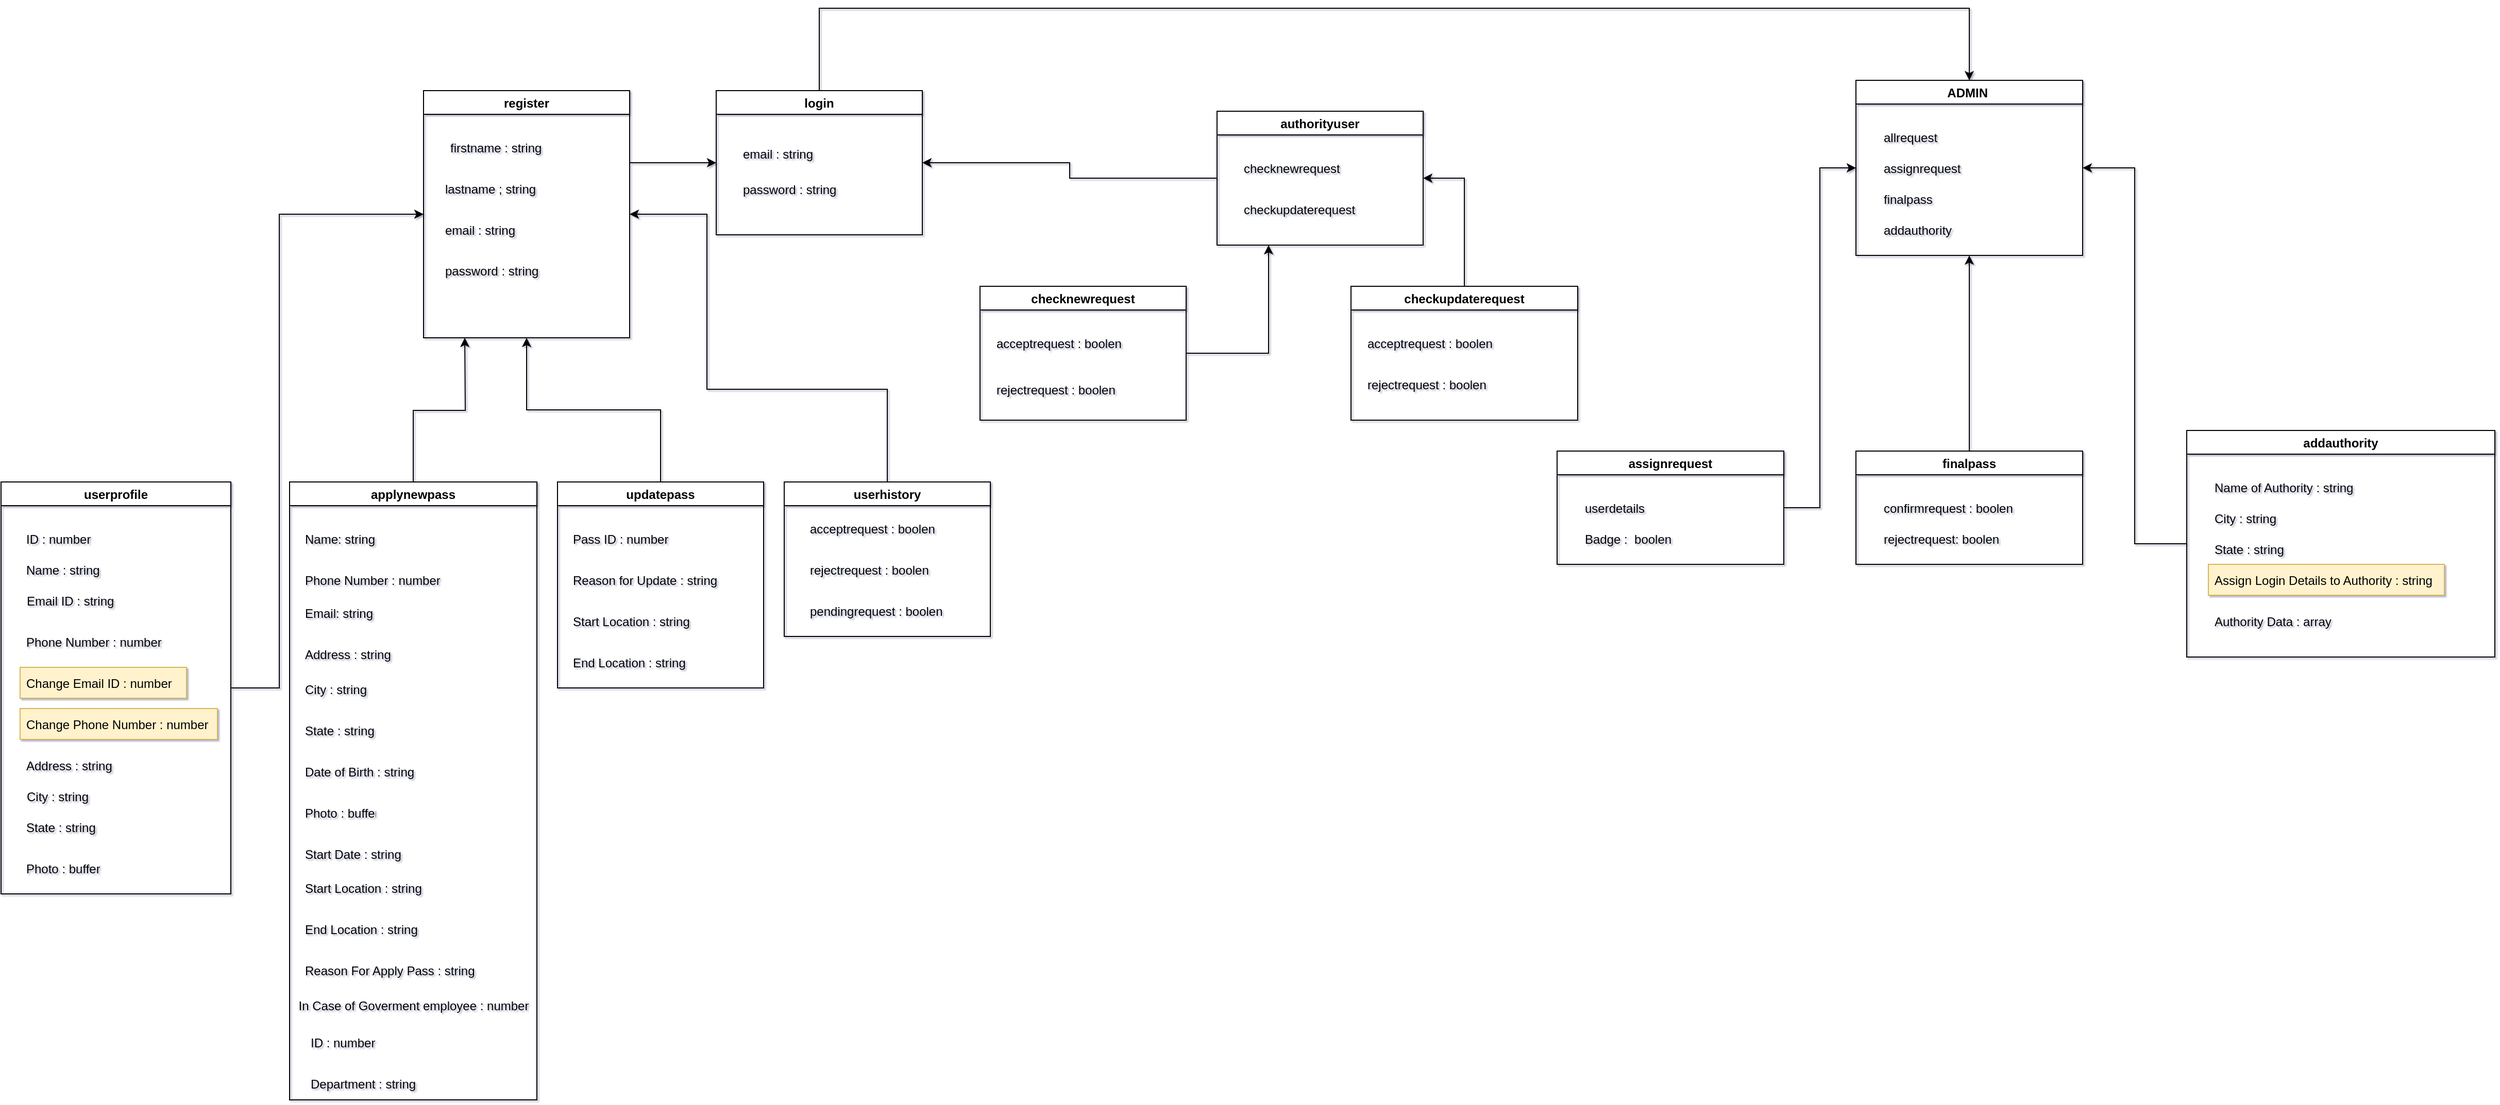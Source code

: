 <mxfile version="16.5.1" type="device"><diagram id="8TVIFOBxvgKqiyBOybbR" name="Page-1"><mxGraphModel dx="4280" dy="1100" grid="1" gridSize="10" guides="1" tooltips="1" connect="1" arrows="1" fold="1" page="1" pageScale="1" pageWidth="850" pageHeight="1100" math="0" shadow="1"><root><mxCell id="0"/><mxCell id="1" parent="0"/><mxCell id="VHQ2Jv8DHhbn4Jv6ehjh-25" style="edgeStyle=orthogonalEdgeStyle;rounded=0;orthogonalLoop=1;jettySize=auto;html=1;entryX=1;entryY=0.5;entryDx=0;entryDy=0;" edge="1" parent="1" source="UsphuIVzsIokBbbqyyTt-1" target="UsphuIVzsIokBbbqyyTt-47"><mxGeometry relative="1" as="geometry"/></mxCell><mxCell id="UsphuIVzsIokBbbqyyTt-1" value="authorityuser" style="swimlane;" parent="1" vertex="1"><mxGeometry x="-540" y="190" width="200" height="130" as="geometry"/></mxCell><mxCell id="UsphuIVzsIokBbbqyyTt-2" value="checknewrequest" style="text;strokeColor=none;fillColor=none;align=left;verticalAlign=middle;spacingLeft=4;spacingRight=4;overflow=hidden;points=[[0,0.5],[1,0.5]];portConstraint=eastwest;rotatable=0;" parent="UsphuIVzsIokBbbqyyTt-1" vertex="1"><mxGeometry x="20" y="40" width="150" height="30" as="geometry"/></mxCell><mxCell id="UsphuIVzsIokBbbqyyTt-3" value="checkupdaterequest" style="text;strokeColor=none;fillColor=none;align=left;verticalAlign=middle;spacingLeft=4;spacingRight=4;overflow=hidden;points=[[0,0.5],[1,0.5]];portConstraint=eastwest;rotatable=0;" parent="UsphuIVzsIokBbbqyyTt-1" vertex="1"><mxGeometry x="20" y="80" width="160" height="30" as="geometry"/></mxCell><mxCell id="VHQ2Jv8DHhbn4Jv6ehjh-24" style="edgeStyle=orthogonalEdgeStyle;rounded=0;orthogonalLoop=1;jettySize=auto;html=1;entryX=0.25;entryY=1;entryDx=0;entryDy=0;" edge="1" parent="1" source="UsphuIVzsIokBbbqyyTt-5" target="UsphuIVzsIokBbbqyyTt-1"><mxGeometry relative="1" as="geometry"/></mxCell><mxCell id="UsphuIVzsIokBbbqyyTt-5" value="checknewrequest" style="swimlane;startSize=23;" parent="1" vertex="1"><mxGeometry x="-770" y="360" width="200" height="130" as="geometry"/></mxCell><mxCell id="UsphuIVzsIokBbbqyyTt-6" value="acceptrequest : boolen" style="text;strokeColor=none;fillColor=none;align=left;verticalAlign=middle;spacingLeft=4;spacingRight=4;overflow=hidden;points=[[0,0.5],[1,0.5]];portConstraint=eastwest;rotatable=0;" parent="UsphuIVzsIokBbbqyyTt-5" vertex="1"><mxGeometry x="10" y="40" width="150" height="30" as="geometry"/></mxCell><mxCell id="UsphuIVzsIokBbbqyyTt-7" value="rejectrequest : boolen" style="text;strokeColor=none;fillColor=none;align=left;verticalAlign=middle;spacingLeft=4;spacingRight=4;overflow=hidden;points=[[0,0.5],[1,0.5]];portConstraint=eastwest;rotatable=0;" parent="UsphuIVzsIokBbbqyyTt-5" vertex="1"><mxGeometry x="10" y="85" width="150" height="30" as="geometry"/></mxCell><mxCell id="VHQ2Jv8DHhbn4Jv6ehjh-22" style="edgeStyle=orthogonalEdgeStyle;rounded=0;orthogonalLoop=1;jettySize=auto;html=1;entryX=1;entryY=0.5;entryDx=0;entryDy=0;" edge="1" parent="1" source="UsphuIVzsIokBbbqyyTt-10" target="UsphuIVzsIokBbbqyyTt-1"><mxGeometry relative="1" as="geometry"/></mxCell><mxCell id="UsphuIVzsIokBbbqyyTt-10" value="checkupdaterequest" style="swimlane;" parent="1" vertex="1"><mxGeometry x="-410" y="360" width="220" height="130" as="geometry"/></mxCell><mxCell id="HjtYf-KR7UW1iCb_bVnS-4" value="acceptrequest : boolen" style="text;strokeColor=none;fillColor=none;align=left;verticalAlign=middle;spacingLeft=4;spacingRight=4;overflow=hidden;points=[[0,0.5],[1,0.5]];portConstraint=eastwest;rotatable=0;" parent="UsphuIVzsIokBbbqyyTt-10" vertex="1"><mxGeometry x="10" y="40" width="150" height="30" as="geometry"/></mxCell><mxCell id="HjtYf-KR7UW1iCb_bVnS-5" value="rejectrequest : boolen" style="text;strokeColor=none;fillColor=none;align=left;verticalAlign=middle;spacingLeft=4;spacingRight=4;overflow=hidden;points=[[0,0.5],[1,0.5]];portConstraint=eastwest;rotatable=0;" parent="UsphuIVzsIokBbbqyyTt-10" vertex="1"><mxGeometry x="10" y="80" width="150" height="30" as="geometry"/></mxCell><mxCell id="UsphuIVzsIokBbbqyyTt-46" style="edgeStyle=orthogonalEdgeStyle;rounded=0;orthogonalLoop=1;jettySize=auto;html=1;entryX=0.5;entryY=0;entryDx=0;entryDy=0;" parent="1" source="UsphuIVzsIokBbbqyyTt-47" target="UsphuIVzsIokBbbqyyTt-105" edge="1"><mxGeometry relative="1" as="geometry"><Array as="points"><mxPoint x="-926" y="90"/><mxPoint x="190" y="90"/></Array></mxGeometry></mxCell><mxCell id="UsphuIVzsIokBbbqyyTt-47" value="login" style="swimlane;" parent="1" vertex="1"><mxGeometry x="-1026" y="170" width="200" height="140" as="geometry"/></mxCell><mxCell id="VHQ2Jv8DHhbn4Jv6ehjh-4" value="email : string" style="text;strokeColor=none;fillColor=none;align=left;verticalAlign=middle;spacingLeft=4;spacingRight=4;overflow=hidden;points=[[0,0.5],[1,0.5]];portConstraint=eastwest;rotatable=0;" vertex="1" parent="UsphuIVzsIokBbbqyyTt-47"><mxGeometry x="20" y="46" width="150" height="30" as="geometry"/></mxCell><mxCell id="VHQ2Jv8DHhbn4Jv6ehjh-5" value="password : string" style="text;strokeColor=none;fillColor=none;align=left;verticalAlign=middle;spacingLeft=4;spacingRight=4;overflow=hidden;points=[[0,0.5],[1,0.5]];portConstraint=eastwest;rotatable=0;" vertex="1" parent="UsphuIVzsIokBbbqyyTt-47"><mxGeometry x="20" y="81" width="160" height="29" as="geometry"/></mxCell><mxCell id="VHQ2Jv8DHhbn4Jv6ehjh-16" style="edgeStyle=orthogonalEdgeStyle;rounded=0;orthogonalLoop=1;jettySize=auto;html=1;" edge="1" parent="1" source="UsphuIVzsIokBbbqyyTt-57"><mxGeometry relative="1" as="geometry"><mxPoint x="-1270" y="410.0" as="targetPoint"/></mxGeometry></mxCell><mxCell id="UsphuIVzsIokBbbqyyTt-57" value="applynewpass" style="swimlane;" parent="1" vertex="1"><mxGeometry x="-1440" y="550" width="240" height="600" as="geometry"/></mxCell><mxCell id="UsphuIVzsIokBbbqyyTt-58" value="Name: string" style="text;strokeColor=none;fillColor=none;align=left;verticalAlign=middle;spacingLeft=4;spacingRight=4;overflow=hidden;points=[[0,0.5],[1,0.5]];portConstraint=eastwest;rotatable=0;" parent="UsphuIVzsIokBbbqyyTt-57" vertex="1"><mxGeometry x="9" y="40" width="80" height="30" as="geometry"/></mxCell><mxCell id="UsphuIVzsIokBbbqyyTt-59" value="Email: string" style="text;strokeColor=none;fillColor=none;align=left;verticalAlign=middle;spacingLeft=4;spacingRight=4;overflow=hidden;points=[[0,0.5],[1,0.5]];portConstraint=eastwest;rotatable=0;" parent="UsphuIVzsIokBbbqyyTt-57" vertex="1"><mxGeometry x="9" y="112" width="80" height="30" as="geometry"/></mxCell><mxCell id="UsphuIVzsIokBbbqyyTt-61" value="Phone Number : number" style="text;strokeColor=none;fillColor=none;align=left;verticalAlign=middle;spacingLeft=4;spacingRight=4;overflow=hidden;points=[[0,0.5],[1,0.5]];portConstraint=eastwest;rotatable=0;" parent="UsphuIVzsIokBbbqyyTt-57" vertex="1"><mxGeometry x="9" y="80" width="171" height="30" as="geometry"/></mxCell><mxCell id="UsphuIVzsIokBbbqyyTt-63" value="Address : string" style="text;strokeColor=none;fillColor=none;align=left;verticalAlign=middle;spacingLeft=4;spacingRight=4;overflow=hidden;points=[[0,0.5],[1,0.5]];portConstraint=eastwest;rotatable=0;" parent="UsphuIVzsIokBbbqyyTt-57" vertex="1"><mxGeometry x="9" y="152" width="101" height="30" as="geometry"/></mxCell><mxCell id="UsphuIVzsIokBbbqyyTt-64" value="City : string" style="text;strokeColor=none;fillColor=none;align=left;verticalAlign=middle;spacingLeft=4;spacingRight=4;overflow=hidden;points=[[0,0.5],[1,0.5]];portConstraint=eastwest;rotatable=0;" parent="UsphuIVzsIokBbbqyyTt-57" vertex="1"><mxGeometry x="9" y="186" width="80" height="30" as="geometry"/></mxCell><mxCell id="UsphuIVzsIokBbbqyyTt-65" value="State : string" style="text;strokeColor=none;fillColor=none;align=left;verticalAlign=middle;spacingLeft=4;spacingRight=4;overflow=hidden;points=[[0,0.5],[1,0.5]];portConstraint=eastwest;rotatable=0;" parent="UsphuIVzsIokBbbqyyTt-57" vertex="1"><mxGeometry x="9" y="226" width="80" height="30" as="geometry"/></mxCell><mxCell id="UsphuIVzsIokBbbqyyTt-66" value="Date of Birth : string" style="text;strokeColor=none;fillColor=none;align=left;verticalAlign=middle;spacingLeft=4;spacingRight=4;overflow=hidden;points=[[0,0.5],[1,0.5]];portConstraint=eastwest;rotatable=0;" parent="UsphuIVzsIokBbbqyyTt-57" vertex="1"><mxGeometry x="9" y="266" width="121" height="30" as="geometry"/></mxCell><mxCell id="UsphuIVzsIokBbbqyyTt-67" value="Photo : buffer" style="text;strokeColor=none;fillColor=none;align=left;verticalAlign=middle;spacingLeft=4;spacingRight=4;overflow=hidden;points=[[0,0.5],[1,0.5]];portConstraint=eastwest;rotatable=0;" parent="UsphuIVzsIokBbbqyyTt-57" vertex="1"><mxGeometry x="9" y="306" width="80" height="30" as="geometry"/></mxCell><mxCell id="UsphuIVzsIokBbbqyyTt-68" value="Start Date : string" style="text;strokeColor=none;fillColor=none;align=left;verticalAlign=middle;spacingLeft=4;spacingRight=4;overflow=hidden;points=[[0,0.5],[1,0.5]];portConstraint=eastwest;rotatable=0;" parent="UsphuIVzsIokBbbqyyTt-57" vertex="1"><mxGeometry x="9" y="346" width="111" height="30" as="geometry"/></mxCell><mxCell id="UsphuIVzsIokBbbqyyTt-70" value="Start Location : string" style="text;strokeColor=none;fillColor=none;align=left;verticalAlign=middle;spacingLeft=4;spacingRight=4;overflow=hidden;points=[[0,0.5],[1,0.5]];portConstraint=eastwest;rotatable=0;" parent="UsphuIVzsIokBbbqyyTt-57" vertex="1"><mxGeometry x="9" y="379" width="131" height="30" as="geometry"/></mxCell><mxCell id="UsphuIVzsIokBbbqyyTt-71" value="End Location : string" style="text;strokeColor=none;fillColor=none;align=left;verticalAlign=middle;spacingLeft=4;spacingRight=4;overflow=hidden;points=[[0,0.5],[1,0.5]];portConstraint=eastwest;rotatable=0;" parent="UsphuIVzsIokBbbqyyTt-57" vertex="1"><mxGeometry x="9" y="419" width="121" height="30" as="geometry"/></mxCell><mxCell id="UsphuIVzsIokBbbqyyTt-72" value="Reason For Apply Pass : string" style="text;strokeColor=none;fillColor=none;align=left;verticalAlign=middle;spacingLeft=4;spacingRight=4;overflow=hidden;points=[[0,0.5],[1,0.5]];portConstraint=eastwest;rotatable=0;" parent="UsphuIVzsIokBbbqyyTt-57" vertex="1"><mxGeometry x="9" y="459" width="181" height="30" as="geometry"/></mxCell><mxCell id="UsphuIVzsIokBbbqyyTt-74" value="In Case of Goverment employee : number" style="text;html=1;align=center;verticalAlign=middle;resizable=0;points=[];autosize=1;strokeColor=none;fillColor=none;" parent="UsphuIVzsIokBbbqyyTt-57" vertex="1"><mxGeometry y="499" width="240" height="20" as="geometry"/></mxCell><mxCell id="UsphuIVzsIokBbbqyyTt-75" value="ID : number" style="text;strokeColor=none;fillColor=none;align=left;verticalAlign=middle;spacingLeft=4;spacingRight=4;overflow=hidden;points=[[0,0.5],[1,0.5]];portConstraint=eastwest;rotatable=0;" parent="UsphuIVzsIokBbbqyyTt-57" vertex="1"><mxGeometry x="14.5" y="529" width="80" height="30" as="geometry"/></mxCell><mxCell id="UsphuIVzsIokBbbqyyTt-76" value="Department : string" style="text;strokeColor=none;fillColor=none;align=left;verticalAlign=middle;spacingLeft=4;spacingRight=4;overflow=hidden;points=[[0,0.5],[1,0.5]];portConstraint=eastwest;rotatable=0;" parent="UsphuIVzsIokBbbqyyTt-57" vertex="1"><mxGeometry x="14.5" y="569" width="115.5" height="30" as="geometry"/></mxCell><mxCell id="VHQ2Jv8DHhbn4Jv6ehjh-17" style="edgeStyle=orthogonalEdgeStyle;rounded=0;orthogonalLoop=1;jettySize=auto;html=1;entryX=0.5;entryY=1;entryDx=0;entryDy=0;" edge="1" parent="1" source="UsphuIVzsIokBbbqyyTt-78" target="VHQ2Jv8DHhbn4Jv6ehjh-1"><mxGeometry relative="1" as="geometry"/></mxCell><mxCell id="UsphuIVzsIokBbbqyyTt-78" value="updatepass" style="swimlane;" parent="1" vertex="1"><mxGeometry x="-1180" y="550" width="200" height="200" as="geometry"/></mxCell><mxCell id="UsphuIVzsIokBbbqyyTt-79" value="Pass ID : number" style="text;strokeColor=none;fillColor=none;align=left;verticalAlign=middle;spacingLeft=4;spacingRight=4;overflow=hidden;points=[[0,0.5],[1,0.5]];portConstraint=eastwest;rotatable=0;" parent="UsphuIVzsIokBbbqyyTt-78" vertex="1"><mxGeometry x="9" y="40" width="111" height="30" as="geometry"/></mxCell><mxCell id="UsphuIVzsIokBbbqyyTt-80" value="Reason for Update : string" style="text;strokeColor=none;fillColor=none;align=left;verticalAlign=middle;spacingLeft=4;spacingRight=4;overflow=hidden;points=[[0,0.5],[1,0.5]];portConstraint=eastwest;rotatable=0;" parent="UsphuIVzsIokBbbqyyTt-78" vertex="1"><mxGeometry x="9" y="80" width="151" height="30" as="geometry"/></mxCell><mxCell id="UsphuIVzsIokBbbqyyTt-81" value="Start Location : string" style="text;strokeColor=none;fillColor=none;align=left;verticalAlign=middle;spacingLeft=4;spacingRight=4;overflow=hidden;points=[[0,0.5],[1,0.5]];portConstraint=eastwest;rotatable=0;" parent="UsphuIVzsIokBbbqyyTt-78" vertex="1"><mxGeometry x="9" y="120" width="131" height="30" as="geometry"/></mxCell><mxCell id="UsphuIVzsIokBbbqyyTt-82" value="End Location : string" style="text;strokeColor=none;fillColor=none;align=left;verticalAlign=middle;spacingLeft=4;spacingRight=4;overflow=hidden;points=[[0,0.5],[1,0.5]];portConstraint=eastwest;rotatable=0;" parent="UsphuIVzsIokBbbqyyTt-78" vertex="1"><mxGeometry x="9" y="160" width="131" height="30" as="geometry"/></mxCell><mxCell id="VHQ2Jv8DHhbn4Jv6ehjh-18" style="edgeStyle=orthogonalEdgeStyle;rounded=0;orthogonalLoop=1;jettySize=auto;html=1;entryX=1;entryY=0.5;entryDx=0;entryDy=0;" edge="1" parent="1" source="UsphuIVzsIokBbbqyyTt-86" target="VHQ2Jv8DHhbn4Jv6ehjh-1"><mxGeometry relative="1" as="geometry"><Array as="points"><mxPoint x="-860" y="460"/><mxPoint x="-1035" y="460"/><mxPoint x="-1035" y="290"/></Array></mxGeometry></mxCell><mxCell id="UsphuIVzsIokBbbqyyTt-86" value="userhistory" style="swimlane;" parent="1" vertex="1"><mxGeometry x="-960" y="550" width="200" height="150" as="geometry"/></mxCell><mxCell id="UsphuIVzsIokBbbqyyTt-88" value="pendingrequest : boolen" style="text;strokeColor=none;fillColor=none;align=left;verticalAlign=middle;spacingLeft=4;spacingRight=4;overflow=hidden;points=[[0,0.5],[1,0.5]];portConstraint=eastwest;rotatable=0;" parent="UsphuIVzsIokBbbqyyTt-86" vertex="1"><mxGeometry x="19" y="110" width="181" height="30" as="geometry"/></mxCell><mxCell id="UsphuIVzsIokBbbqyyTt-89" value="rejectrequest : boolen" style="text;strokeColor=none;fillColor=none;align=left;verticalAlign=middle;spacingLeft=4;spacingRight=4;overflow=hidden;points=[[0,0.5],[1,0.5]];portConstraint=eastwest;rotatable=0;" parent="UsphuIVzsIokBbbqyyTt-86" vertex="1"><mxGeometry x="19" y="70" width="141" height="30" as="geometry"/></mxCell><mxCell id="HjtYf-KR7UW1iCb_bVnS-2" value="acceptrequest : boolen" style="text;strokeColor=none;fillColor=none;align=left;verticalAlign=middle;spacingLeft=4;spacingRight=4;overflow=hidden;points=[[0,0.5],[1,0.5]];portConstraint=eastwest;rotatable=0;" parent="UsphuIVzsIokBbbqyyTt-86" vertex="1"><mxGeometry x="19" y="30" width="150" height="30" as="geometry"/></mxCell><mxCell id="VHQ2Jv8DHhbn4Jv6ehjh-20" style="edgeStyle=orthogonalEdgeStyle;rounded=0;orthogonalLoop=1;jettySize=auto;html=1;entryX=0;entryY=0.5;entryDx=0;entryDy=0;" edge="1" parent="1" source="UsphuIVzsIokBbbqyyTt-91" target="VHQ2Jv8DHhbn4Jv6ehjh-1"><mxGeometry relative="1" as="geometry"><Array as="points"><mxPoint x="-1450" y="750"/><mxPoint x="-1450" y="290"/></Array></mxGeometry></mxCell><mxCell id="UsphuIVzsIokBbbqyyTt-91" value="userprofile" style="swimlane;" parent="1" vertex="1"><mxGeometry x="-1720" y="550" width="223" height="400" as="geometry"/></mxCell><mxCell id="UsphuIVzsIokBbbqyyTt-92" value="Name : string" style="text;strokeColor=none;fillColor=none;align=left;verticalAlign=middle;spacingLeft=4;spacingRight=4;overflow=hidden;points=[[0,0.5],[1,0.5]];portConstraint=eastwest;rotatable=0;" parent="UsphuIVzsIokBbbqyyTt-91" vertex="1"><mxGeometry x="18.5" y="70" width="91.5" height="30" as="geometry"/></mxCell><mxCell id="UsphuIVzsIokBbbqyyTt-93" value="Email ID : string" style="text;strokeColor=none;fillColor=none;align=left;verticalAlign=middle;spacingLeft=4;spacingRight=4;overflow=hidden;points=[[0,0.5],[1,0.5]];portConstraint=eastwest;rotatable=0;" parent="UsphuIVzsIokBbbqyyTt-91" vertex="1"><mxGeometry x="19" y="100" width="101" height="30" as="geometry"/></mxCell><mxCell id="UsphuIVzsIokBbbqyyTt-94" value="Phone Number : number" style="text;strokeColor=none;fillColor=none;align=left;verticalAlign=middle;spacingLeft=4;spacingRight=4;overflow=hidden;points=[[0,0.5],[1,0.5]];portConstraint=eastwest;rotatable=0;" parent="UsphuIVzsIokBbbqyyTt-91" vertex="1"><mxGeometry x="18.5" y="140" width="151.5" height="30" as="geometry"/></mxCell><mxCell id="UsphuIVzsIokBbbqyyTt-95" value="Change Email ID : number" style="text;strokeColor=#d6b656;fillColor=#fff2cc;align=left;verticalAlign=middle;spacingLeft=4;spacingRight=4;overflow=hidden;points=[[0,0.5],[1,0.5]];portConstraint=eastwest;rotatable=0;" parent="UsphuIVzsIokBbbqyyTt-91" vertex="1"><mxGeometry x="18.5" y="180" width="161.5" height="30" as="geometry"/></mxCell><mxCell id="UsphuIVzsIokBbbqyyTt-96" value="Change Phone Number : number" style="text;strokeColor=#d6b656;fillColor=#fff2cc;align=left;verticalAlign=middle;spacingLeft=4;spacingRight=4;overflow=hidden;points=[[0,0.5],[1,0.5]];portConstraint=eastwest;rotatable=0;" parent="UsphuIVzsIokBbbqyyTt-91" vertex="1"><mxGeometry x="18.5" y="220" width="191.5" height="30" as="geometry"/></mxCell><mxCell id="UsphuIVzsIokBbbqyyTt-97" value="Address : string" style="text;strokeColor=none;fillColor=none;align=left;verticalAlign=middle;spacingLeft=4;spacingRight=4;overflow=hidden;points=[[0,0.5],[1,0.5]];portConstraint=eastwest;rotatable=0;" parent="UsphuIVzsIokBbbqyyTt-91" vertex="1"><mxGeometry x="18.5" y="260" width="101.5" height="30" as="geometry"/></mxCell><mxCell id="UsphuIVzsIokBbbqyyTt-98" value="City : string" style="text;strokeColor=none;fillColor=none;align=left;verticalAlign=middle;spacingLeft=4;spacingRight=4;overflow=hidden;points=[[0,0.5],[1,0.5]];portConstraint=eastwest;rotatable=0;" parent="UsphuIVzsIokBbbqyyTt-91" vertex="1"><mxGeometry x="19" y="290" width="80" height="30" as="geometry"/></mxCell><mxCell id="UsphuIVzsIokBbbqyyTt-99" value="State : string" style="text;strokeColor=none;fillColor=none;align=left;verticalAlign=middle;spacingLeft=4;spacingRight=4;overflow=hidden;points=[[0,0.5],[1,0.5]];portConstraint=eastwest;rotatable=0;" parent="UsphuIVzsIokBbbqyyTt-91" vertex="1"><mxGeometry x="18.5" y="320" width="80" height="30" as="geometry"/></mxCell><mxCell id="UsphuIVzsIokBbbqyyTt-100" value="ID : number" style="text;strokeColor=none;fillColor=none;align=left;verticalAlign=middle;spacingLeft=4;spacingRight=4;overflow=hidden;points=[[0,0.5],[1,0.5]];portConstraint=eastwest;rotatable=0;" parent="UsphuIVzsIokBbbqyyTt-91" vertex="1"><mxGeometry x="18.5" y="40" width="80" height="30" as="geometry"/></mxCell><mxCell id="UsphuIVzsIokBbbqyyTt-101" value="Photo : buffer" style="text;strokeColor=none;fillColor=none;align=left;verticalAlign=middle;spacingLeft=4;spacingRight=4;overflow=hidden;points=[[0,0.5],[1,0.5]];portConstraint=eastwest;rotatable=0;" parent="UsphuIVzsIokBbbqyyTt-91" vertex="1"><mxGeometry x="18.5" y="360" width="91.5" height="30" as="geometry"/></mxCell><mxCell id="UsphuIVzsIokBbbqyyTt-105" value="ADMIN " style="swimlane;" parent="1" vertex="1"><mxGeometry x="80" y="160" width="220" height="170" as="geometry"/></mxCell><mxCell id="UsphuIVzsIokBbbqyyTt-106" value="allrequest" style="text;strokeColor=none;fillColor=none;align=left;verticalAlign=middle;spacingLeft=4;spacingRight=4;overflow=hidden;points=[[0,0.5],[1,0.5]];portConstraint=eastwest;rotatable=0;" parent="UsphuIVzsIokBbbqyyTt-105" vertex="1"><mxGeometry x="21" y="40" width="159" height="30" as="geometry"/></mxCell><mxCell id="UsphuIVzsIokBbbqyyTt-107" value="assignrequest" style="text;strokeColor=none;fillColor=none;align=left;verticalAlign=middle;spacingLeft=4;spacingRight=4;overflow=hidden;points=[[0,0.5],[1,0.5]];portConstraint=eastwest;rotatable=0;" parent="UsphuIVzsIokBbbqyyTt-105" vertex="1"><mxGeometry x="21" y="70" width="159" height="30" as="geometry"/></mxCell><mxCell id="UsphuIVzsIokBbbqyyTt-108" value="finalpass" style="text;strokeColor=none;fillColor=none;align=left;verticalAlign=middle;spacingLeft=4;spacingRight=4;overflow=hidden;points=[[0,0.5],[1,0.5]];portConstraint=eastwest;rotatable=0;" parent="UsphuIVzsIokBbbqyyTt-105" vertex="1"><mxGeometry x="21" y="100" width="199" height="30" as="geometry"/></mxCell><mxCell id="UsphuIVzsIokBbbqyyTt-109" value="addauthority" style="text;strokeColor=none;fillColor=none;align=left;verticalAlign=middle;spacingLeft=4;spacingRight=4;overflow=hidden;points=[[0,0.5],[1,0.5]];portConstraint=eastwest;rotatable=0;" parent="UsphuIVzsIokBbbqyyTt-105" vertex="1"><mxGeometry x="21" y="130" width="119" height="30" as="geometry"/></mxCell><mxCell id="VHQ2Jv8DHhbn4Jv6ehjh-28" style="edgeStyle=orthogonalEdgeStyle;rounded=0;orthogonalLoop=1;jettySize=auto;html=1;entryX=0.5;entryY=1;entryDx=0;entryDy=0;" edge="1" parent="1" source="UsphuIVzsIokBbbqyyTt-110" target="UsphuIVzsIokBbbqyyTt-105"><mxGeometry relative="1" as="geometry"/></mxCell><mxCell id="UsphuIVzsIokBbbqyyTt-110" value="finalpass" style="swimlane;" parent="1" vertex="1"><mxGeometry x="80" y="520" width="220" height="110" as="geometry"/></mxCell><mxCell id="UsphuIVzsIokBbbqyyTt-111" value="confirmrequest : boolen" style="text;strokeColor=none;fillColor=none;align=left;verticalAlign=middle;spacingLeft=4;spacingRight=4;overflow=hidden;points=[[0,0.5],[1,0.5]];portConstraint=eastwest;rotatable=0;" parent="UsphuIVzsIokBbbqyyTt-110" vertex="1"><mxGeometry x="21" y="40" width="159" height="30" as="geometry"/></mxCell><mxCell id="UsphuIVzsIokBbbqyyTt-112" value="rejectrequest: boolen" style="text;strokeColor=none;fillColor=none;align=left;verticalAlign=middle;spacingLeft=4;spacingRight=4;overflow=hidden;points=[[0,0.5],[1,0.5]];portConstraint=eastwest;rotatable=0;" parent="UsphuIVzsIokBbbqyyTt-110" vertex="1"><mxGeometry x="21" y="70" width="159" height="30" as="geometry"/></mxCell><mxCell id="VHQ2Jv8DHhbn4Jv6ehjh-27" style="edgeStyle=orthogonalEdgeStyle;rounded=0;orthogonalLoop=1;jettySize=auto;html=1;entryX=0;entryY=0.5;entryDx=0;entryDy=0;" edge="1" parent="1" source="UsphuIVzsIokBbbqyyTt-114" target="UsphuIVzsIokBbbqyyTt-105"><mxGeometry relative="1" as="geometry"/></mxCell><mxCell id="UsphuIVzsIokBbbqyyTt-114" value="assignrequest" style="swimlane;" parent="1" vertex="1"><mxGeometry x="-210" y="520" width="220" height="110" as="geometry"/></mxCell><mxCell id="UsphuIVzsIokBbbqyyTt-115" value="userdetails" style="text;strokeColor=none;fillColor=none;align=left;verticalAlign=middle;spacingLeft=4;spacingRight=4;overflow=hidden;points=[[0,0.5],[1,0.5]];portConstraint=eastwest;rotatable=0;" parent="UsphuIVzsIokBbbqyyTt-114" vertex="1"><mxGeometry x="21" y="40" width="159" height="30" as="geometry"/></mxCell><mxCell id="UsphuIVzsIokBbbqyyTt-116" value="Badge :  boolen" style="text;strokeColor=none;fillColor=none;align=left;verticalAlign=middle;spacingLeft=4;spacingRight=4;overflow=hidden;points=[[0,0.5],[1,0.5]];portConstraint=eastwest;rotatable=0;" parent="UsphuIVzsIokBbbqyyTt-114" vertex="1"><mxGeometry x="21" y="70" width="189" height="30" as="geometry"/></mxCell><mxCell id="VHQ2Jv8DHhbn4Jv6ehjh-29" style="edgeStyle=orthogonalEdgeStyle;rounded=0;orthogonalLoop=1;jettySize=auto;html=1;entryX=1;entryY=0.5;entryDx=0;entryDy=0;" edge="1" parent="1" source="UsphuIVzsIokBbbqyyTt-118" target="UsphuIVzsIokBbbqyyTt-105"><mxGeometry relative="1" as="geometry"/></mxCell><mxCell id="UsphuIVzsIokBbbqyyTt-118" value="addauthority" style="swimlane;" parent="1" vertex="1"><mxGeometry x="401" y="500" width="299" height="220" as="geometry"/></mxCell><mxCell id="UsphuIVzsIokBbbqyyTt-119" value="Name of Authority : string" style="text;strokeColor=none;fillColor=none;align=left;verticalAlign=middle;spacingLeft=4;spacingRight=4;overflow=hidden;points=[[0,0.5],[1,0.5]];portConstraint=eastwest;rotatable=0;" parent="UsphuIVzsIokBbbqyyTt-118" vertex="1"><mxGeometry x="21" y="40" width="159" height="30" as="geometry"/></mxCell><mxCell id="UsphuIVzsIokBbbqyyTt-120" value="City : string" style="text;strokeColor=none;fillColor=none;align=left;verticalAlign=middle;spacingLeft=4;spacingRight=4;overflow=hidden;points=[[0,0.5],[1,0.5]];portConstraint=eastwest;rotatable=0;" parent="UsphuIVzsIokBbbqyyTt-118" vertex="1"><mxGeometry x="21" y="70" width="159" height="30" as="geometry"/></mxCell><mxCell id="UsphuIVzsIokBbbqyyTt-121" value="State : string" style="text;strokeColor=none;fillColor=none;align=left;verticalAlign=middle;spacingLeft=4;spacingRight=4;overflow=hidden;points=[[0,0.5],[1,0.5]];portConstraint=eastwest;rotatable=0;" parent="UsphuIVzsIokBbbqyyTt-118" vertex="1"><mxGeometry x="21" y="100" width="199" height="30" as="geometry"/></mxCell><mxCell id="UsphuIVzsIokBbbqyyTt-122" value="Assign Login Details to Authority : string" style="text;strokeColor=#d6b656;fillColor=#fff2cc;align=left;verticalAlign=middle;spacingLeft=4;spacingRight=4;overflow=hidden;points=[[0,0.5],[1,0.5]];portConstraint=eastwest;rotatable=0;" parent="UsphuIVzsIokBbbqyyTt-118" vertex="1"><mxGeometry x="21" y="130" width="229" height="30" as="geometry"/></mxCell><mxCell id="UsphuIVzsIokBbbqyyTt-123" value="Authority Data : array" style="text;strokeColor=none;fillColor=none;align=left;verticalAlign=middle;spacingLeft=4;spacingRight=4;overflow=hidden;points=[[0,0.5],[1,0.5]];portConstraint=eastwest;rotatable=0;" parent="UsphuIVzsIokBbbqyyTt-118" vertex="1"><mxGeometry x="21" y="170" width="199" height="30" as="geometry"/></mxCell><mxCell id="VHQ2Jv8DHhbn4Jv6ehjh-19" style="edgeStyle=orthogonalEdgeStyle;rounded=0;orthogonalLoop=1;jettySize=auto;html=1;entryX=0;entryY=0.5;entryDx=0;entryDy=0;" edge="1" parent="1" source="VHQ2Jv8DHhbn4Jv6ehjh-1" target="UsphuIVzsIokBbbqyyTt-47"><mxGeometry relative="1" as="geometry"><Array as="points"><mxPoint x="-1090" y="240"/><mxPoint x="-1090" y="240"/></Array></mxGeometry></mxCell><mxCell id="VHQ2Jv8DHhbn4Jv6ehjh-1" value="register" style="swimlane;" vertex="1" parent="1"><mxGeometry x="-1310" y="170" width="200" height="240" as="geometry"/></mxCell><mxCell id="VHQ2Jv8DHhbn4Jv6ehjh-2" value="email : string" style="text;strokeColor=none;fillColor=none;align=left;verticalAlign=middle;spacingLeft=4;spacingRight=4;overflow=hidden;points=[[0,0.5],[1,0.5]];portConstraint=eastwest;rotatable=0;" vertex="1" parent="VHQ2Jv8DHhbn4Jv6ehjh-1"><mxGeometry x="15" y="120" width="150" height="30" as="geometry"/></mxCell><mxCell id="VHQ2Jv8DHhbn4Jv6ehjh-3" value="password : string" style="text;strokeColor=none;fillColor=none;align=left;verticalAlign=middle;spacingLeft=4;spacingRight=4;overflow=hidden;points=[[0,0.5],[1,0.5]];portConstraint=eastwest;rotatable=0;" vertex="1" parent="VHQ2Jv8DHhbn4Jv6ehjh-1"><mxGeometry x="15" y="160" width="160" height="29" as="geometry"/></mxCell><mxCell id="VHQ2Jv8DHhbn4Jv6ehjh-13" value="firstname : string" style="text;strokeColor=none;fillColor=none;align=left;verticalAlign=middle;spacingLeft=4;spacingRight=4;overflow=hidden;points=[[0,0.5],[1,0.5]];portConstraint=eastwest;rotatable=0;" vertex="1" parent="VHQ2Jv8DHhbn4Jv6ehjh-1"><mxGeometry x="20" y="40" width="150" height="30" as="geometry"/></mxCell><mxCell id="VHQ2Jv8DHhbn4Jv6ehjh-12" value="lastname ; string" style="text;strokeColor=none;fillColor=none;align=left;verticalAlign=middle;spacingLeft=4;spacingRight=4;overflow=hidden;points=[[0,0.5],[1,0.5]];portConstraint=eastwest;rotatable=0;" vertex="1" parent="VHQ2Jv8DHhbn4Jv6ehjh-1"><mxGeometry x="15" y="80" width="150" height="30" as="geometry"/></mxCell></root></mxGraphModel></diagram></mxfile>